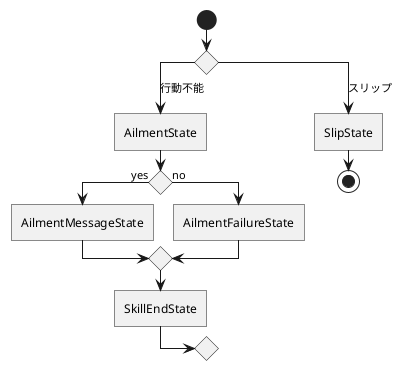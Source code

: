 ﻿@startuml
start
switch()
    case(行動不能)
        :AilmentState]
        if() then (yes)
            :AilmentMessageState]
        else (no)
            :AilmentFailureState]
        endif
        :SkillEndState]
    case(スリップ)
        :SlipState]
stop
@enduml